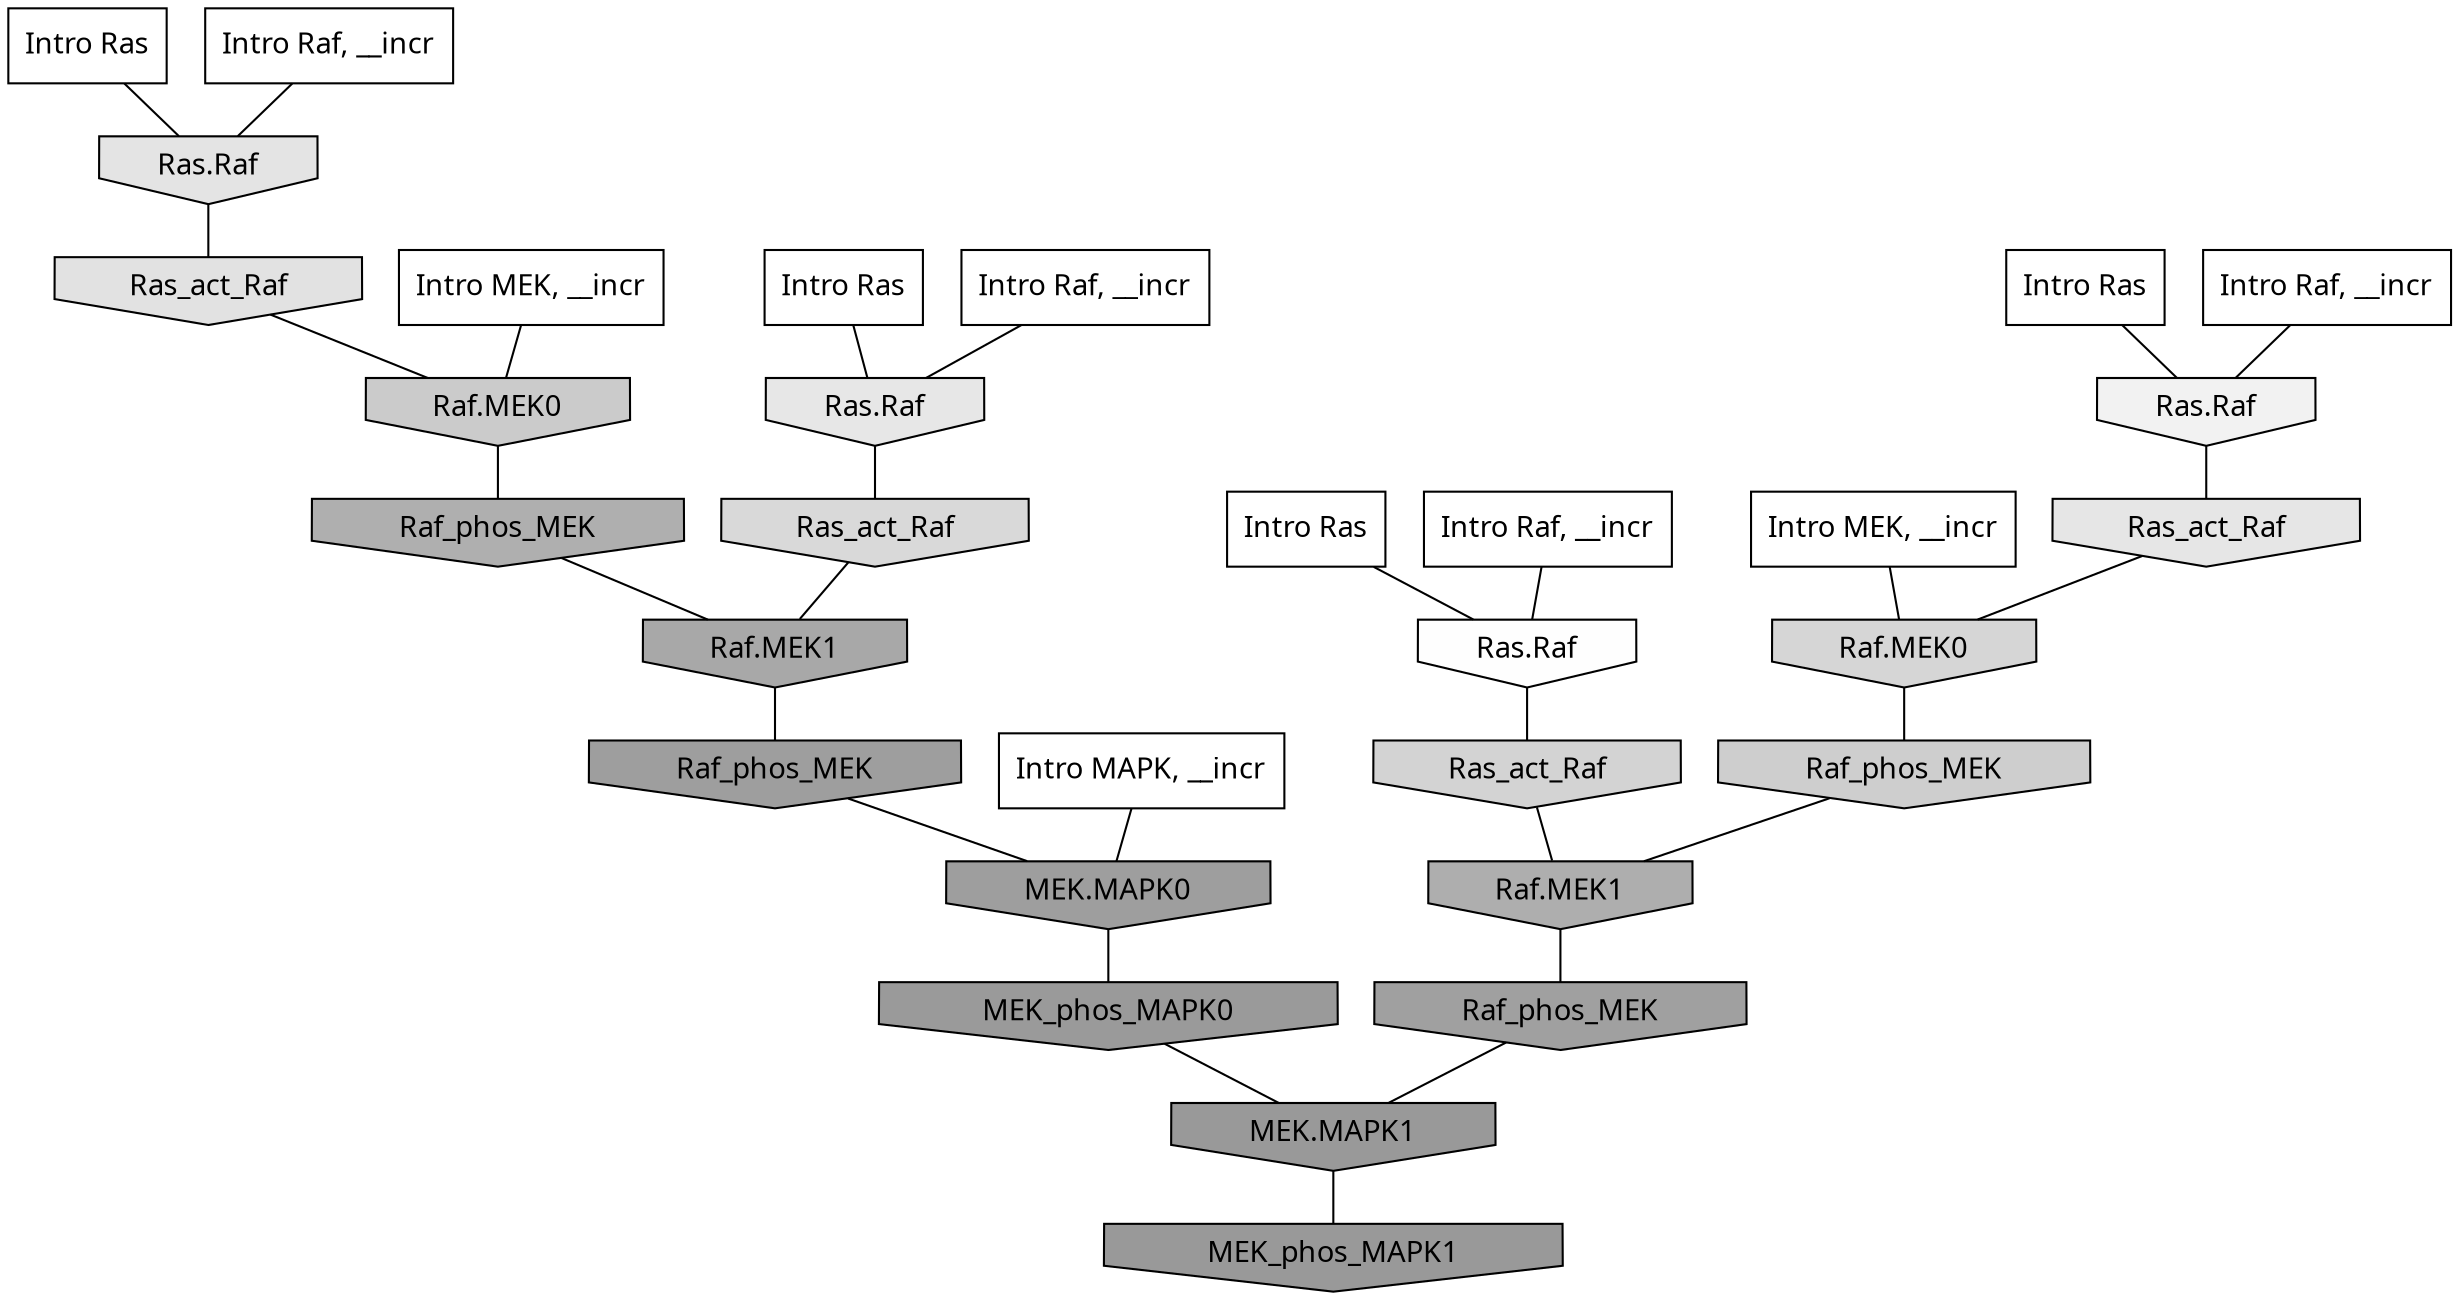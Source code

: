 digraph G{
  rankdir="TB";
  ranksep=0.30;
  node [fontname="CMU Serif"];
  edge [fontname="CMU Serif"];
  
  30 [label="Intro Ras", shape=rectangle, style=filled, fillcolor="0.000 0.000 1.000"]
  
  43 [label="Intro Ras", shape=rectangle, style=filled, fillcolor="0.000 0.000 1.000"]
  
  61 [label="Intro Ras", shape=rectangle, style=filled, fillcolor="0.000 0.000 1.000"]
  
  64 [label="Intro Ras", shape=rectangle, style=filled, fillcolor="0.000 0.000 1.000"]
  
  301 [label="Intro Raf, __incr", shape=rectangle, style=filled, fillcolor="0.000 0.000 1.000"]
  
  709 [label="Intro Raf, __incr", shape=rectangle, style=filled, fillcolor="0.000 0.000 1.000"]
  
  838 [label="Intro Raf, __incr", shape=rectangle, style=filled, fillcolor="0.000 0.000 1.000"]
  
  1028 [label="Intro Raf, __incr", shape=rectangle, style=filled, fillcolor="0.000 0.000 1.000"]
  
  1371 [label="Intro MEK, __incr", shape=rectangle, style=filled, fillcolor="0.000 0.000 1.000"]
  
  1830 [label="Intro MEK, __incr", shape=rectangle, style=filled, fillcolor="0.000 0.000 1.000"]
  
  2823 [label="Intro MAPK, __incr", shape=rectangle, style=filled, fillcolor="0.000 0.000 1.000"]
  
  3341 [label="Ras.Raf", shape=invhouse, style=filled, fillcolor="0.000 0.000 0.995"]
  
  3571 [label="Ras.Raf", shape=invhouse, style=filled, fillcolor="0.000 0.000 0.949"]
  
  4022 [label="Ras.Raf", shape=invhouse, style=filled, fillcolor="0.000 0.000 0.903"]
  
  4028 [label="Ras_act_Raf", shape=invhouse, style=filled, fillcolor="0.000 0.000 0.902"]
  
  4154 [label="Ras.Raf", shape=invhouse, style=filled, fillcolor="0.000 0.000 0.891"]
  
  4228 [label="Ras_act_Raf", shape=invhouse, style=filled, fillcolor="0.000 0.000 0.884"]
  
  4619 [label="Ras_act_Raf", shape=invhouse, style=filled, fillcolor="0.000 0.000 0.849"]
  
  4804 [label="Raf.MEK0", shape=invhouse, style=filled, fillcolor="0.000 0.000 0.836"]
  
  4891 [label="Ras_act_Raf", shape=invhouse, style=filled, fillcolor="0.000 0.000 0.828"]
  
  5150 [label="Raf_phos_MEK", shape=invhouse, style=filled, fillcolor="0.000 0.000 0.807"]
  
  5330 [label="Raf.MEK0", shape=invhouse, style=filled, fillcolor="0.000 0.000 0.796"]
  
  7178 [label="Raf_phos_MEK", shape=invhouse, style=filled, fillcolor="0.000 0.000 0.687"]
  
  7277 [label="Raf.MEK1", shape=invhouse, style=filled, fillcolor="0.000 0.000 0.682"]
  
  7824 [label="Raf.MEK1", shape=invhouse, style=filled, fillcolor="0.000 0.000 0.660"]
  
  8677 [label="Raf_phos_MEK", shape=invhouse, style=filled, fillcolor="0.000 0.000 0.628"]
  
  8919 [label="Raf_phos_MEK", shape=invhouse, style=filled, fillcolor="0.000 0.000 0.618"]
  
  8921 [label="MEK.MAPK0", shape=invhouse, style=filled, fillcolor="0.000 0.000 0.618"]
  
  9326 [label="MEK_phos_MAPK0", shape=invhouse, style=filled, fillcolor="0.000 0.000 0.604"]
  
  9394 [label="MEK.MAPK1", shape=invhouse, style=filled, fillcolor="0.000 0.000 0.601"]
  
  9453 [label="MEK_phos_MAPK1", shape=invhouse, style=filled, fillcolor="0.000 0.000 0.600"]
  
  
  9394 -> 9453 [dir=none, color="0.000 0.000 0.000"] 
  9326 -> 9394 [dir=none, color="0.000 0.000 0.000"] 
  8921 -> 9326 [dir=none, color="0.000 0.000 0.000"] 
  8919 -> 8921 [dir=none, color="0.000 0.000 0.000"] 
  8677 -> 9394 [dir=none, color="0.000 0.000 0.000"] 
  7824 -> 8919 [dir=none, color="0.000 0.000 0.000"] 
  7277 -> 8677 [dir=none, color="0.000 0.000 0.000"] 
  7178 -> 7824 [dir=none, color="0.000 0.000 0.000"] 
  5330 -> 7178 [dir=none, color="0.000 0.000 0.000"] 
  5150 -> 7277 [dir=none, color="0.000 0.000 0.000"] 
  4891 -> 7277 [dir=none, color="0.000 0.000 0.000"] 
  4804 -> 5150 [dir=none, color="0.000 0.000 0.000"] 
  4619 -> 7824 [dir=none, color="0.000 0.000 0.000"] 
  4228 -> 5330 [dir=none, color="0.000 0.000 0.000"] 
  4154 -> 4228 [dir=none, color="0.000 0.000 0.000"] 
  4028 -> 4804 [dir=none, color="0.000 0.000 0.000"] 
  4022 -> 4619 [dir=none, color="0.000 0.000 0.000"] 
  3571 -> 4028 [dir=none, color="0.000 0.000 0.000"] 
  3341 -> 4891 [dir=none, color="0.000 0.000 0.000"] 
  2823 -> 8921 [dir=none, color="0.000 0.000 0.000"] 
  1830 -> 5330 [dir=none, color="0.000 0.000 0.000"] 
  1371 -> 4804 [dir=none, color="0.000 0.000 0.000"] 
  1028 -> 4022 [dir=none, color="0.000 0.000 0.000"] 
  838 -> 3571 [dir=none, color="0.000 0.000 0.000"] 
  709 -> 4154 [dir=none, color="0.000 0.000 0.000"] 
  301 -> 3341 [dir=none, color="0.000 0.000 0.000"] 
  64 -> 3571 [dir=none, color="0.000 0.000 0.000"] 
  61 -> 4022 [dir=none, color="0.000 0.000 0.000"] 
  43 -> 3341 [dir=none, color="0.000 0.000 0.000"] 
  30 -> 4154 [dir=none, color="0.000 0.000 0.000"] 
  
  }
